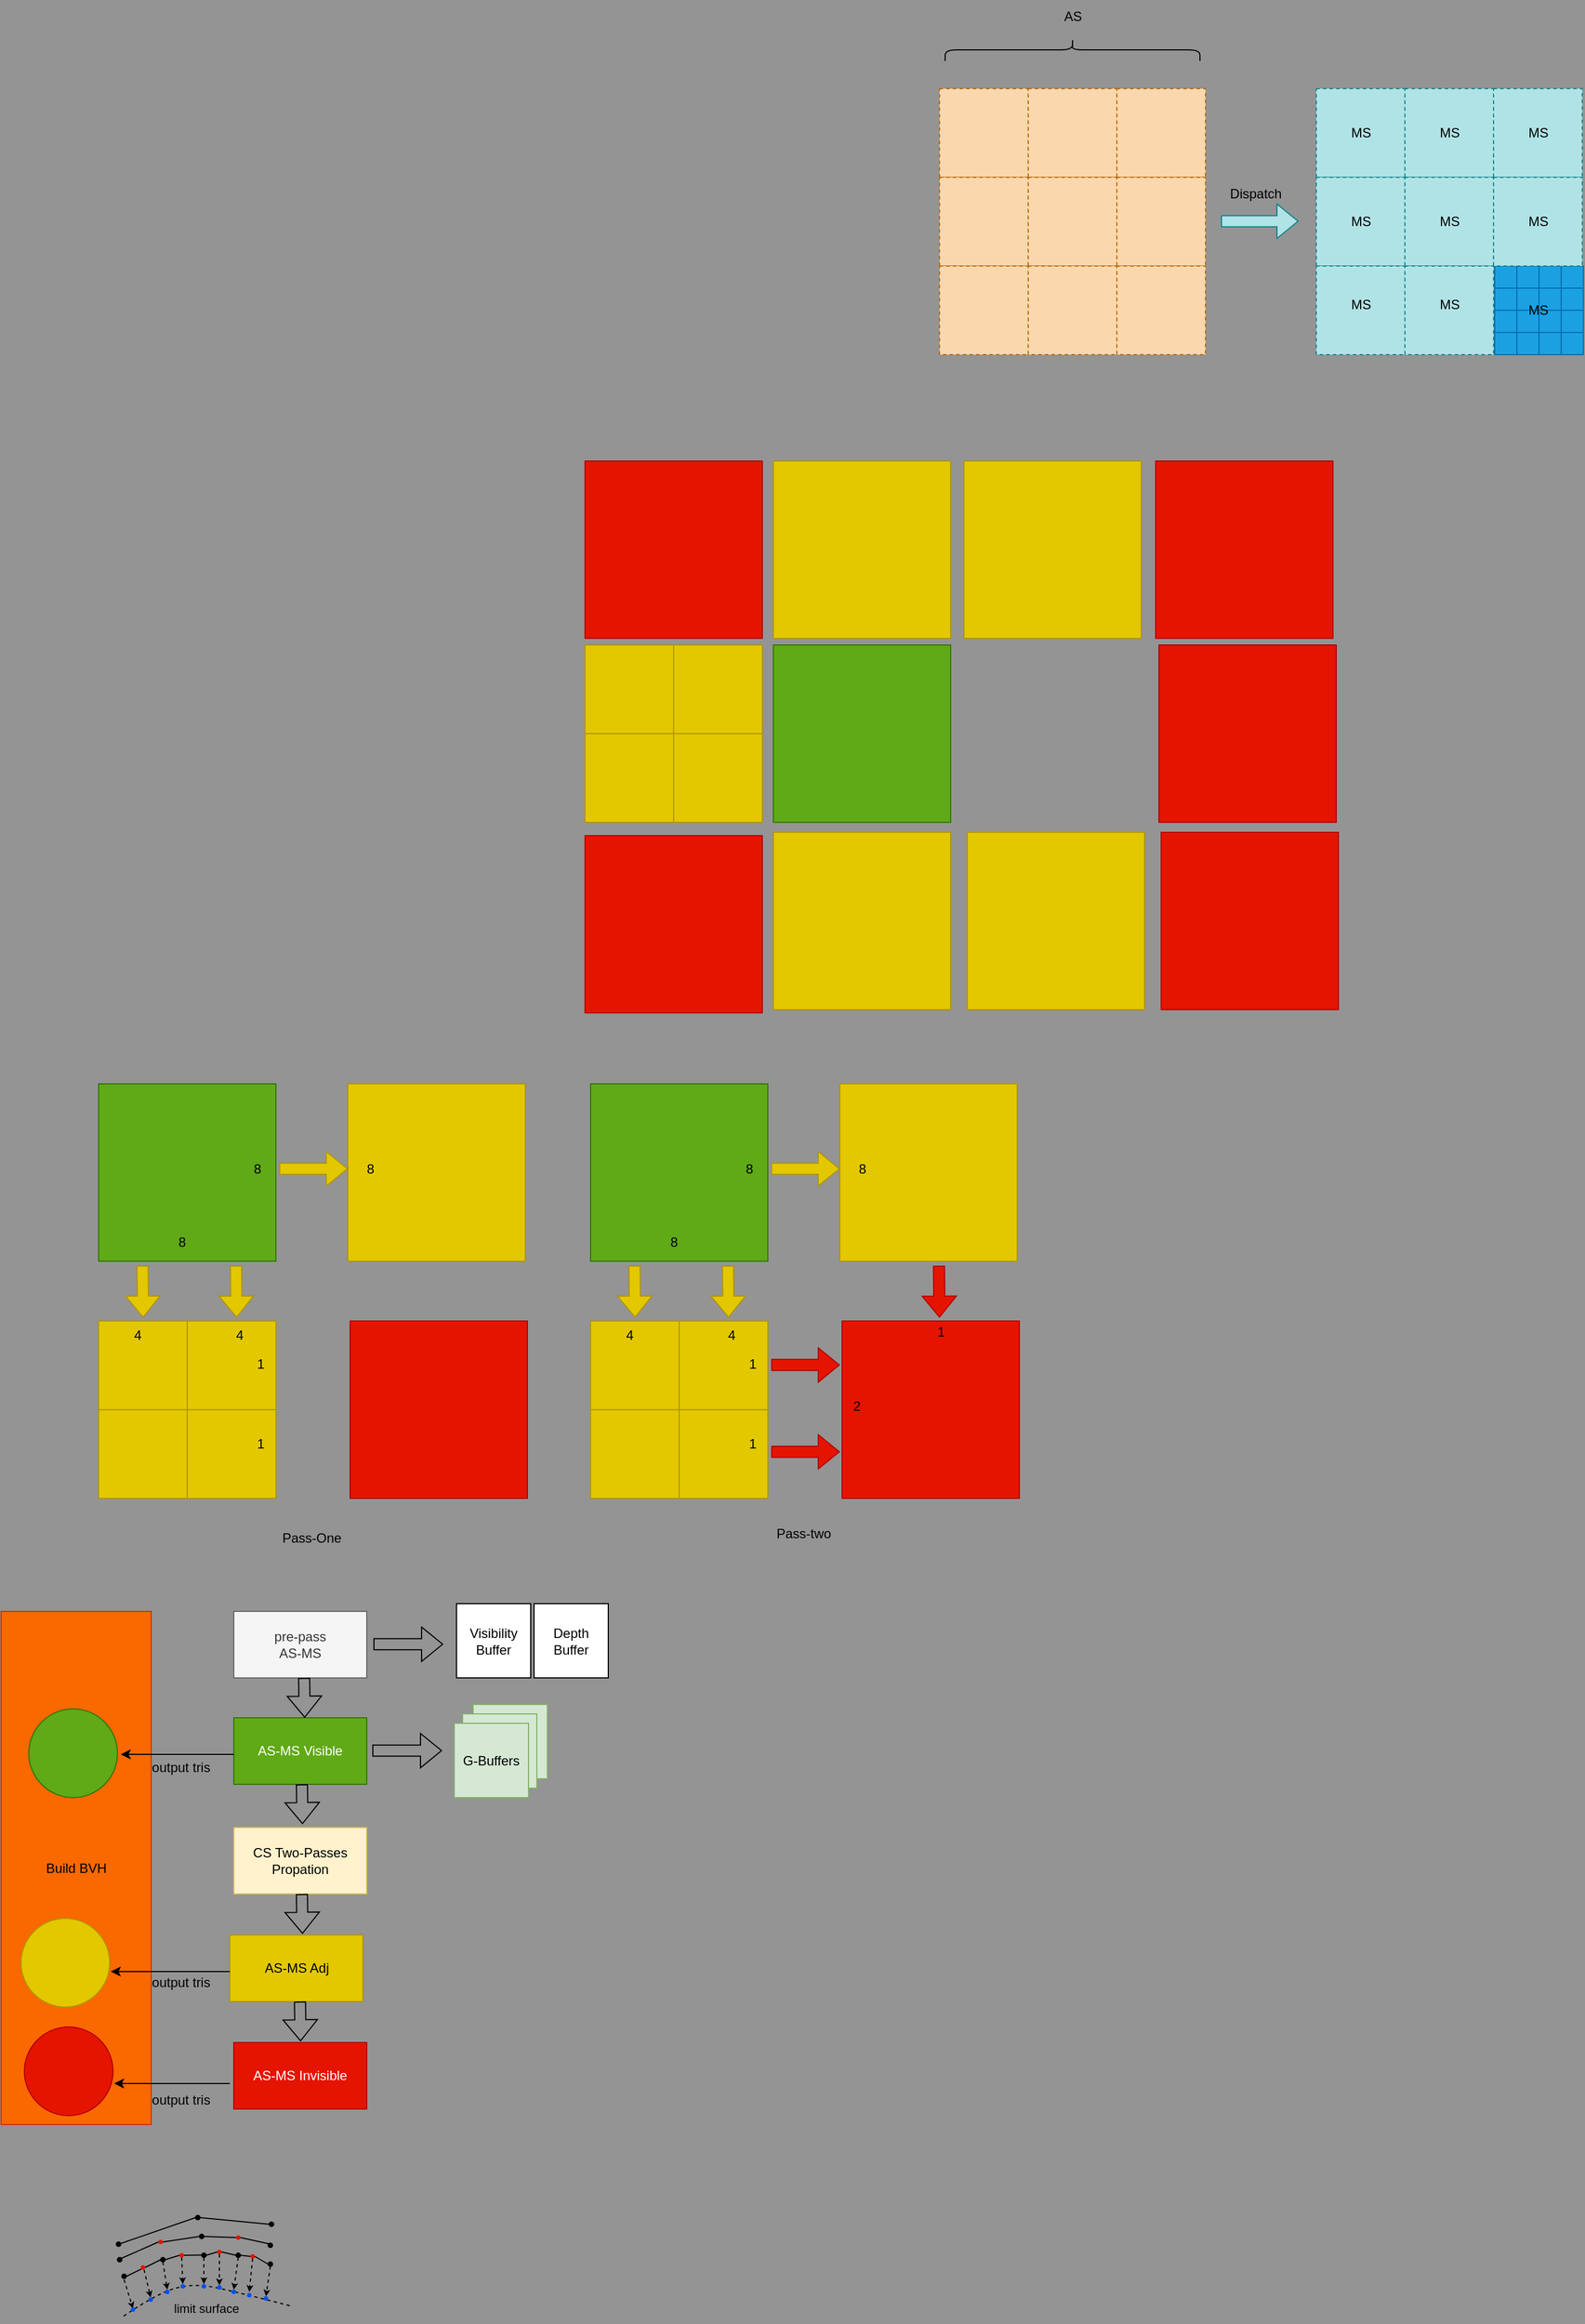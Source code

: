 <mxfile version="21.2.9" type="github">
  <diagram name="第 1 页" id="Xdbee2wRyb1NmvmhTID7">
    <mxGraphModel dx="1370" dy="320" grid="0" gridSize="10" guides="1" tooltips="1" connect="1" arrows="1" fold="1" page="0" pageScale="1" pageWidth="827" pageHeight="1169" background="#949494" math="0" shadow="0">
      <root>
        <mxCell id="0" />
        <mxCell id="1" parent="0" />
        <mxCell id="QibZ8NbtpdaBlM-mI5h--98" value="Build BVH" style="rounded=0;whiteSpace=wrap;html=1;fillColor=#fa6800;fontColor=#000000;strokeColor=#C73500;" parent="1" vertex="1">
          <mxGeometry x="-757" y="1674" width="135.5" height="463" as="geometry" />
        </mxCell>
        <mxCell id="0dHfFGIhuTSBzhIeAAsF-39" value="" style="whiteSpace=wrap;html=1;aspect=fixed;fillColor=#1ba1e2;strokeColor=#006EAF;fontColor=#ffffff;" parent="1" vertex="1">
          <mxGeometry x="651" y="460" width="20" height="20" as="geometry" />
        </mxCell>
        <mxCell id="0dHfFGIhuTSBzhIeAAsF-36" value="" style="whiteSpace=wrap;html=1;aspect=fixed;fillColor=#1ba1e2;strokeColor=#006EAF;fontColor=#ffffff;" parent="1" vertex="1">
          <mxGeometry x="591" y="460" width="20" height="20" as="geometry" />
        </mxCell>
        <mxCell id="0dHfFGIhuTSBzhIeAAsF-37" value="" style="whiteSpace=wrap;html=1;aspect=fixed;fillColor=#1ba1e2;strokeColor=#006EAF;fontColor=#ffffff;" parent="1" vertex="1">
          <mxGeometry x="611" y="460" width="20" height="20" as="geometry" />
        </mxCell>
        <mxCell id="0dHfFGIhuTSBzhIeAAsF-38" value="" style="whiteSpace=wrap;html=1;aspect=fixed;fillColor=#1ba1e2;strokeColor=#006EAF;fontColor=#ffffff;" parent="1" vertex="1">
          <mxGeometry x="631" y="460" width="20" height="20" as="geometry" />
        </mxCell>
        <mxCell id="0dHfFGIhuTSBzhIeAAsF-40" value="" style="whiteSpace=wrap;html=1;aspect=fixed;fillColor=#1ba1e2;strokeColor=#006EAF;fontColor=#ffffff;" parent="1" vertex="1">
          <mxGeometry x="591" y="480" width="20" height="20" as="geometry" />
        </mxCell>
        <mxCell id="0dHfFGIhuTSBzhIeAAsF-41" value="" style="whiteSpace=wrap;html=1;aspect=fixed;fillColor=#1ba1e2;strokeColor=#006EAF;fontColor=#ffffff;" parent="1" vertex="1">
          <mxGeometry x="611" y="480" width="20" height="20" as="geometry" />
        </mxCell>
        <mxCell id="0dHfFGIhuTSBzhIeAAsF-42" value="" style="whiteSpace=wrap;html=1;aspect=fixed;fillColor=#1ba1e2;strokeColor=#006EAF;fontColor=#ffffff;" parent="1" vertex="1">
          <mxGeometry x="631" y="480" width="20" height="20" as="geometry" />
        </mxCell>
        <mxCell id="0dHfFGIhuTSBzhIeAAsF-43" value="" style="whiteSpace=wrap;html=1;aspect=fixed;fillColor=#1ba1e2;strokeColor=#006EAF;fontColor=#ffffff;" parent="1" vertex="1">
          <mxGeometry x="651" y="480" width="20" height="20" as="geometry" />
        </mxCell>
        <mxCell id="0dHfFGIhuTSBzhIeAAsF-44" value="" style="whiteSpace=wrap;html=1;aspect=fixed;fillColor=#1ba1e2;strokeColor=#006EAF;fontColor=#ffffff;" parent="1" vertex="1">
          <mxGeometry x="591" y="500" width="20" height="20" as="geometry" />
        </mxCell>
        <mxCell id="0dHfFGIhuTSBzhIeAAsF-45" value="" style="whiteSpace=wrap;html=1;aspect=fixed;fillColor=#1ba1e2;strokeColor=#006EAF;fontColor=#ffffff;" parent="1" vertex="1">
          <mxGeometry x="611" y="500" width="20" height="20" as="geometry" />
        </mxCell>
        <mxCell id="0dHfFGIhuTSBzhIeAAsF-46" value="" style="whiteSpace=wrap;html=1;aspect=fixed;fillColor=#1ba1e2;strokeColor=#006EAF;fontColor=#ffffff;" parent="1" vertex="1">
          <mxGeometry x="631" y="500" width="20" height="20" as="geometry" />
        </mxCell>
        <mxCell id="0dHfFGIhuTSBzhIeAAsF-47" value="" style="whiteSpace=wrap;html=1;aspect=fixed;fillColor=#1ba1e2;strokeColor=#006EAF;fontColor=#ffffff;" parent="1" vertex="1">
          <mxGeometry x="651" y="500" width="20" height="20" as="geometry" />
        </mxCell>
        <mxCell id="0dHfFGIhuTSBzhIeAAsF-48" value="" style="whiteSpace=wrap;html=1;aspect=fixed;fillColor=#1ba1e2;strokeColor=#006EAF;fontColor=#ffffff;" parent="1" vertex="1">
          <mxGeometry x="591" y="520" width="20" height="20" as="geometry" />
        </mxCell>
        <mxCell id="0dHfFGIhuTSBzhIeAAsF-49" value="" style="whiteSpace=wrap;html=1;aspect=fixed;fillColor=#1ba1e2;strokeColor=#006EAF;fontColor=#ffffff;" parent="1" vertex="1">
          <mxGeometry x="611" y="520" width="20" height="20" as="geometry" />
        </mxCell>
        <mxCell id="0dHfFGIhuTSBzhIeAAsF-50" value="" style="whiteSpace=wrap;html=1;aspect=fixed;fillColor=#1ba1e2;strokeColor=#006EAF;fontColor=#ffffff;" parent="1" vertex="1">
          <mxGeometry x="631" y="520" width="20" height="20" as="geometry" />
        </mxCell>
        <mxCell id="0dHfFGIhuTSBzhIeAAsF-51" value="" style="whiteSpace=wrap;html=1;aspect=fixed;fillColor=#1ba1e2;strokeColor=#006EAF;fontColor=#ffffff;" parent="1" vertex="1">
          <mxGeometry x="651" y="520" width="20" height="20" as="geometry" />
        </mxCell>
        <mxCell id="0dHfFGIhuTSBzhIeAAsF-6" value="" style="whiteSpace=wrap;html=1;aspect=fixed;dashed=1;fillColor=#fad7ac;strokeColor=#b46504;" parent="1" vertex="1">
          <mxGeometry x="90" y="300" width="80" height="80" as="geometry" />
        </mxCell>
        <mxCell id="0dHfFGIhuTSBzhIeAAsF-7" value="" style="whiteSpace=wrap;html=1;aspect=fixed;dashed=1;fillColor=#fad7ac;strokeColor=#b46504;" parent="1" vertex="1">
          <mxGeometry x="170" y="300" width="80" height="80" as="geometry" />
        </mxCell>
        <mxCell id="0dHfFGIhuTSBzhIeAAsF-8" value="" style="whiteSpace=wrap;html=1;aspect=fixed;dashed=1;fillColor=#fad7ac;strokeColor=#b46504;" parent="1" vertex="1">
          <mxGeometry x="250" y="300" width="80" height="80" as="geometry" />
        </mxCell>
        <mxCell id="0dHfFGIhuTSBzhIeAAsF-9" value="" style="whiteSpace=wrap;html=1;aspect=fixed;dashed=1;fillColor=#fad7ac;strokeColor=#b46504;" parent="1" vertex="1">
          <mxGeometry x="90" y="380" width="80" height="80" as="geometry" />
        </mxCell>
        <mxCell id="0dHfFGIhuTSBzhIeAAsF-10" value="" style="whiteSpace=wrap;html=1;aspect=fixed;dashed=1;fillColor=#fad7ac;strokeColor=#b46504;" parent="1" vertex="1">
          <mxGeometry x="170" y="380" width="80" height="80" as="geometry" />
        </mxCell>
        <mxCell id="0dHfFGIhuTSBzhIeAAsF-11" value="" style="whiteSpace=wrap;html=1;aspect=fixed;dashed=1;fillColor=#fad7ac;strokeColor=#b46504;" parent="1" vertex="1">
          <mxGeometry x="250" y="380" width="80" height="80" as="geometry" />
        </mxCell>
        <mxCell id="0dHfFGIhuTSBzhIeAAsF-12" value="" style="whiteSpace=wrap;html=1;aspect=fixed;dashed=1;fillColor=#fad7ac;strokeColor=#b46504;" parent="1" vertex="1">
          <mxGeometry x="90" y="460" width="80" height="80" as="geometry" />
        </mxCell>
        <mxCell id="0dHfFGIhuTSBzhIeAAsF-13" value="" style="whiteSpace=wrap;html=1;aspect=fixed;dashed=1;fillColor=#fad7ac;strokeColor=#b46504;" parent="1" vertex="1">
          <mxGeometry x="170" y="460" width="80" height="80" as="geometry" />
        </mxCell>
        <mxCell id="0dHfFGIhuTSBzhIeAAsF-14" value="" style="whiteSpace=wrap;html=1;aspect=fixed;dashed=1;fillColor=#fad7ac;strokeColor=#b46504;" parent="1" vertex="1">
          <mxGeometry x="250" y="460" width="80" height="80" as="geometry" />
        </mxCell>
        <mxCell id="0dHfFGIhuTSBzhIeAAsF-15" value="" style="shape=curlyBracket;whiteSpace=wrap;html=1;rounded=1;flipH=1;labelPosition=right;verticalLabelPosition=middle;align=left;verticalAlign=middle;rotation=-90;" parent="1" vertex="1">
          <mxGeometry x="200" y="150" width="20" height="230" as="geometry" />
        </mxCell>
        <mxCell id="0dHfFGIhuTSBzhIeAAsF-16" value="AS" style="text;html=1;align=center;verticalAlign=middle;resizable=0;points=[];autosize=1;strokeColor=none;fillColor=none;" parent="1" vertex="1">
          <mxGeometry x="190" y="220" width="40" height="30" as="geometry" />
        </mxCell>
        <mxCell id="0dHfFGIhuTSBzhIeAAsF-17" value="" style="shape=flexArrow;endArrow=classic;html=1;rounded=0;fillColor=#b0e3e6;strokeColor=#0e8088;" parent="1" edge="1">
          <mxGeometry width="50" height="50" relative="1" as="geometry">
            <mxPoint x="344" y="419.58" as="sourcePoint" />
            <mxPoint x="414" y="419.58" as="targetPoint" />
          </mxGeometry>
        </mxCell>
        <mxCell id="0dHfFGIhuTSBzhIeAAsF-18" value="" style="whiteSpace=wrap;html=1;aspect=fixed;dashed=1;fillColor=#b0e3e6;strokeColor=#0e8088;" parent="1" vertex="1">
          <mxGeometry x="430" y="300" width="80" height="80" as="geometry" />
        </mxCell>
        <mxCell id="0dHfFGIhuTSBzhIeAAsF-19" value="" style="whiteSpace=wrap;html=1;aspect=fixed;dashed=1;fillColor=#b0e3e6;strokeColor=#0e8088;" parent="1" vertex="1">
          <mxGeometry x="510" y="300" width="80" height="80" as="geometry" />
        </mxCell>
        <mxCell id="0dHfFGIhuTSBzhIeAAsF-20" value="" style="whiteSpace=wrap;html=1;aspect=fixed;dashed=1;fillColor=#b0e3e6;strokeColor=#0e8088;" parent="1" vertex="1">
          <mxGeometry x="590" y="300" width="80" height="80" as="geometry" />
        </mxCell>
        <mxCell id="0dHfFGIhuTSBzhIeAAsF-21" value="" style="whiteSpace=wrap;html=1;aspect=fixed;dashed=1;fillColor=#b0e3e6;strokeColor=#0e8088;" parent="1" vertex="1">
          <mxGeometry x="430" y="380" width="80" height="80" as="geometry" />
        </mxCell>
        <mxCell id="0dHfFGIhuTSBzhIeAAsF-22" value="" style="whiteSpace=wrap;html=1;aspect=fixed;dashed=1;fillColor=#b0e3e6;strokeColor=#0e8088;" parent="1" vertex="1">
          <mxGeometry x="510" y="380" width="80" height="80" as="geometry" />
        </mxCell>
        <mxCell id="0dHfFGIhuTSBzhIeAAsF-23" value="" style="whiteSpace=wrap;html=1;aspect=fixed;dashed=1;fillColor=#b0e3e6;strokeColor=#0e8088;" parent="1" vertex="1">
          <mxGeometry x="590" y="380" width="80" height="80" as="geometry" />
        </mxCell>
        <mxCell id="0dHfFGIhuTSBzhIeAAsF-24" value="" style="whiteSpace=wrap;html=1;aspect=fixed;dashed=1;fillColor=#b0e3e6;strokeColor=#0e8088;" parent="1" vertex="1">
          <mxGeometry x="430" y="460" width="80" height="80" as="geometry" />
        </mxCell>
        <mxCell id="0dHfFGIhuTSBzhIeAAsF-25" value="" style="whiteSpace=wrap;html=1;aspect=fixed;dashed=1;fillColor=#b0e3e6;strokeColor=#0e8088;" parent="1" vertex="1">
          <mxGeometry x="510" y="460" width="80" height="80" as="geometry" />
        </mxCell>
        <mxCell id="0dHfFGIhuTSBzhIeAAsF-27" value="MS" style="text;html=1;align=center;verticalAlign=middle;resizable=0;points=[];autosize=1;strokeColor=none;fillColor=none;" parent="1" vertex="1">
          <mxGeometry x="450" y="325" width="40" height="30" as="geometry" />
        </mxCell>
        <mxCell id="0dHfFGIhuTSBzhIeAAsF-28" value="MS" style="text;html=1;align=center;verticalAlign=middle;resizable=0;points=[];autosize=1;strokeColor=none;fillColor=none;" parent="1" vertex="1">
          <mxGeometry x="530" y="325" width="40" height="30" as="geometry" />
        </mxCell>
        <mxCell id="0dHfFGIhuTSBzhIeAAsF-29" value="MS" style="text;html=1;align=center;verticalAlign=middle;resizable=0;points=[];autosize=1;strokeColor=none;fillColor=none;" parent="1" vertex="1">
          <mxGeometry x="610" y="325" width="40" height="30" as="geometry" />
        </mxCell>
        <mxCell id="0dHfFGIhuTSBzhIeAAsF-30" value="MS" style="text;html=1;align=center;verticalAlign=middle;resizable=0;points=[];autosize=1;strokeColor=none;fillColor=none;" parent="1" vertex="1">
          <mxGeometry x="450" y="405" width="40" height="30" as="geometry" />
        </mxCell>
        <mxCell id="0dHfFGIhuTSBzhIeAAsF-31" value="MS" style="text;html=1;align=center;verticalAlign=middle;resizable=0;points=[];autosize=1;strokeColor=none;fillColor=none;" parent="1" vertex="1">
          <mxGeometry x="530" y="405" width="40" height="30" as="geometry" />
        </mxCell>
        <mxCell id="0dHfFGIhuTSBzhIeAAsF-32" value="MS" style="text;html=1;align=center;verticalAlign=middle;resizable=0;points=[];autosize=1;strokeColor=none;fillColor=none;" parent="1" vertex="1">
          <mxGeometry x="610" y="405" width="40" height="30" as="geometry" />
        </mxCell>
        <mxCell id="0dHfFGIhuTSBzhIeAAsF-33" value="MS" style="text;html=1;align=center;verticalAlign=middle;resizable=0;points=[];autosize=1;strokeColor=none;fillColor=none;" parent="1" vertex="1">
          <mxGeometry x="450" y="480" width="40" height="30" as="geometry" />
        </mxCell>
        <mxCell id="0dHfFGIhuTSBzhIeAAsF-34" value="MS" style="text;html=1;align=center;verticalAlign=middle;resizable=0;points=[];autosize=1;strokeColor=none;fillColor=none;" parent="1" vertex="1">
          <mxGeometry x="530" y="480" width="40" height="30" as="geometry" />
        </mxCell>
        <mxCell id="0dHfFGIhuTSBzhIeAAsF-35" value="MS" style="text;html=1;align=center;verticalAlign=middle;resizable=0;points=[];autosize=1;strokeColor=none;fillColor=none;" parent="1" vertex="1">
          <mxGeometry x="610" y="485" width="40" height="30" as="geometry" />
        </mxCell>
        <mxCell id="0dHfFGIhuTSBzhIeAAsF-53" value="Dispatch" style="text;html=1;align=center;verticalAlign=middle;resizable=0;points=[];autosize=1;strokeColor=none;fillColor=none;" parent="1" vertex="1">
          <mxGeometry x="340" y="380" width="70" height="30" as="geometry" />
        </mxCell>
        <mxCell id="QibZ8NbtpdaBlM-mI5h--1" value="" style="whiteSpace=wrap;html=1;aspect=fixed;fillColor=#e3c800;strokeColor=#B09500;fontColor=#000000;" parent="1" vertex="1">
          <mxGeometry x="-230" y="802" width="80" height="80" as="geometry" />
        </mxCell>
        <mxCell id="QibZ8NbtpdaBlM-mI5h--2" value="" style="whiteSpace=wrap;html=1;aspect=fixed;fillColor=#e3c800;strokeColor=#B09500;fontColor=#000000;" parent="1" vertex="1">
          <mxGeometry x="-150" y="802" width="80" height="80" as="geometry" />
        </mxCell>
        <mxCell id="QibZ8NbtpdaBlM-mI5h--3" value="" style="whiteSpace=wrap;html=1;aspect=fixed;fillColor=#e3c800;strokeColor=#B09500;fontColor=#000000;" parent="1" vertex="1">
          <mxGeometry x="-230" y="882" width="80" height="80" as="geometry" />
        </mxCell>
        <mxCell id="QibZ8NbtpdaBlM-mI5h--4" value="" style="whiteSpace=wrap;html=1;aspect=fixed;fillColor=#e3c800;strokeColor=#B09500;fontColor=#000000;" parent="1" vertex="1">
          <mxGeometry x="-150" y="882" width="80" height="80" as="geometry" />
        </mxCell>
        <mxCell id="QibZ8NbtpdaBlM-mI5h--5" value="" style="whiteSpace=wrap;html=1;aspect=fixed;fillColor=#60a917;strokeColor=#2D7600;fontColor=#ffffff;" parent="1" vertex="1">
          <mxGeometry x="-60" y="802" width="160" height="160" as="geometry" />
        </mxCell>
        <mxCell id="QibZ8NbtpdaBlM-mI5h--6" value="" style="whiteSpace=wrap;html=1;aspect=fixed;fillColor=#e51400;strokeColor=#B20000;fontColor=#ffffff;" parent="1" vertex="1">
          <mxGeometry x="-230" y="974" width="160" height="160" as="geometry" />
        </mxCell>
        <mxCell id="QibZ8NbtpdaBlM-mI5h--8" value="" style="whiteSpace=wrap;html=1;aspect=fixed;fillColor=#e3c800;strokeColor=#B09500;fontColor=#000000;" parent="1" vertex="1">
          <mxGeometry x="-60" y="971" width="160" height="160" as="geometry" />
        </mxCell>
        <mxCell id="QibZ8NbtpdaBlM-mI5h--9" value="" style="whiteSpace=wrap;html=1;aspect=fixed;fillColor=#e3c800;strokeColor=#B09500;fontColor=#000000;" parent="1" vertex="1">
          <mxGeometry x="115" y="971" width="160" height="160" as="geometry" />
        </mxCell>
        <mxCell id="QibZ8NbtpdaBlM-mI5h--10" value="" style="whiteSpace=wrap;html=1;aspect=fixed;fillColor=#e3c800;strokeColor=#B09500;fontColor=#000000;" parent="1" vertex="1">
          <mxGeometry x="-60" y="636" width="160" height="160" as="geometry" />
        </mxCell>
        <mxCell id="QibZ8NbtpdaBlM-mI5h--11" value="" style="whiteSpace=wrap;html=1;aspect=fixed;fillColor=#e3c800;strokeColor=#B09500;fontColor=#000000;" parent="1" vertex="1">
          <mxGeometry x="112" y="636" width="160" height="160" as="geometry" />
        </mxCell>
        <mxCell id="QibZ8NbtpdaBlM-mI5h--13" value="" style="whiteSpace=wrap;html=1;aspect=fixed;fillColor=#e3c800;strokeColor=#B09500;fontColor=#000000;" parent="1" vertex="1">
          <mxGeometry y="1198" width="160" height="160" as="geometry" />
        </mxCell>
        <mxCell id="QibZ8NbtpdaBlM-mI5h--16" value="" style="whiteSpace=wrap;html=1;aspect=fixed;fillColor=#e51400;strokeColor=#B20000;fontColor=#ffffff;" parent="1" vertex="1">
          <mxGeometry x="288" y="802" width="160" height="160" as="geometry" />
        </mxCell>
        <mxCell id="QibZ8NbtpdaBlM-mI5h--17" value="" style="whiteSpace=wrap;html=1;aspect=fixed;fillColor=#e51400;strokeColor=#B20000;fontColor=#ffffff;" parent="1" vertex="1">
          <mxGeometry x="285" y="636" width="160" height="160" as="geometry" />
        </mxCell>
        <mxCell id="QibZ8NbtpdaBlM-mI5h--19" value="" style="whiteSpace=wrap;html=1;aspect=fixed;fillColor=#e51400;strokeColor=#B20000;fontColor=#ffffff;" parent="1" vertex="1">
          <mxGeometry x="290" y="971" width="160" height="160" as="geometry" />
        </mxCell>
        <mxCell id="QibZ8NbtpdaBlM-mI5h--20" value="" style="whiteSpace=wrap;html=1;aspect=fixed;fillColor=#e51400;strokeColor=#B20000;fontColor=#ffffff;" parent="1" vertex="1">
          <mxGeometry x="-230" y="636" width="160" height="160" as="geometry" />
        </mxCell>
        <mxCell id="QibZ8NbtpdaBlM-mI5h--21" value="" style="whiteSpace=wrap;html=1;aspect=fixed;fillColor=#60a917;strokeColor=#2D7600;fontColor=#ffffff;" parent="1" vertex="1">
          <mxGeometry x="-225" y="1198" width="160" height="160" as="geometry" />
        </mxCell>
        <mxCell id="QibZ8NbtpdaBlM-mI5h--23" value="8" style="text;html=1;align=center;verticalAlign=middle;resizable=0;points=[];autosize=1;strokeColor=none;fillColor=none;" parent="1" vertex="1">
          <mxGeometry x="-95" y="1262" width="25" height="26" as="geometry" />
        </mxCell>
        <mxCell id="QibZ8NbtpdaBlM-mI5h--24" value="" style="shape=flexArrow;endArrow=classic;html=1;rounded=0;fillColor=#e3c800;strokeColor=#B09500;" parent="1" edge="1">
          <mxGeometry width="50" height="50" relative="1" as="geometry">
            <mxPoint x="-62" y="1274.66" as="sourcePoint" />
            <mxPoint y="1274.66" as="targetPoint" />
          </mxGeometry>
        </mxCell>
        <mxCell id="QibZ8NbtpdaBlM-mI5h--25" value="8" style="text;html=1;align=center;verticalAlign=middle;resizable=0;points=[];autosize=1;strokeColor=none;fillColor=none;" parent="1" vertex="1">
          <mxGeometry x="7.5" y="1262" width="25" height="26" as="geometry" />
        </mxCell>
        <mxCell id="QibZ8NbtpdaBlM-mI5h--26" value="" style="whiteSpace=wrap;html=1;aspect=fixed;fillColor=#e3c800;strokeColor=#B09500;fontColor=#000000;" parent="1" vertex="1">
          <mxGeometry x="-225" y="1412" width="80" height="80" as="geometry" />
        </mxCell>
        <mxCell id="QibZ8NbtpdaBlM-mI5h--27" value="" style="whiteSpace=wrap;html=1;aspect=fixed;fillColor=#e3c800;strokeColor=#B09500;fontColor=#000000;" parent="1" vertex="1">
          <mxGeometry x="-145" y="1412" width="80" height="80" as="geometry" />
        </mxCell>
        <mxCell id="QibZ8NbtpdaBlM-mI5h--28" value="" style="whiteSpace=wrap;html=1;aspect=fixed;fillColor=#e3c800;strokeColor=#B09500;fontColor=#000000;" parent="1" vertex="1">
          <mxGeometry x="-225" y="1492" width="80" height="80" as="geometry" />
        </mxCell>
        <mxCell id="QibZ8NbtpdaBlM-mI5h--29" value="" style="whiteSpace=wrap;html=1;aspect=fixed;fillColor=#e3c800;strokeColor=#B09500;fontColor=#000000;" parent="1" vertex="1">
          <mxGeometry x="-145" y="1492" width="80" height="80" as="geometry" />
        </mxCell>
        <mxCell id="QibZ8NbtpdaBlM-mI5h--30" value="" style="shape=flexArrow;endArrow=classic;html=1;rounded=0;fillColor=#e3c800;strokeColor=#B09500;" parent="1" edge="1">
          <mxGeometry width="50" height="50" relative="1" as="geometry">
            <mxPoint x="-185.34" y="1362" as="sourcePoint" />
            <mxPoint x="-184.84" y="1409" as="targetPoint" />
          </mxGeometry>
        </mxCell>
        <mxCell id="QibZ8NbtpdaBlM-mI5h--31" value="" style="shape=flexArrow;endArrow=classic;html=1;rounded=0;fillColor=#e3c800;strokeColor=#B09500;" parent="1" edge="1">
          <mxGeometry width="50" height="50" relative="1" as="geometry">
            <mxPoint x="-101" y="1362" as="sourcePoint" />
            <mxPoint x="-100.5" y="1409" as="targetPoint" />
          </mxGeometry>
        </mxCell>
        <mxCell id="QibZ8NbtpdaBlM-mI5h--32" value="4" style="text;html=1;align=center;verticalAlign=middle;resizable=0;points=[];autosize=1;strokeColor=none;fillColor=none;" parent="1" vertex="1">
          <mxGeometry x="-202.5" y="1412" width="25" height="26" as="geometry" />
        </mxCell>
        <mxCell id="QibZ8NbtpdaBlM-mI5h--33" value="4" style="text;html=1;align=center;verticalAlign=middle;resizable=0;points=[];autosize=1;strokeColor=none;fillColor=none;" parent="1" vertex="1">
          <mxGeometry x="-111" y="1412" width="25" height="26" as="geometry" />
        </mxCell>
        <mxCell id="QibZ8NbtpdaBlM-mI5h--34" value="8" style="text;html=1;align=center;verticalAlign=middle;resizable=0;points=[];autosize=1;strokeColor=none;fillColor=none;" parent="1" vertex="1">
          <mxGeometry x="-162.5" y="1328" width="25" height="26" as="geometry" />
        </mxCell>
        <mxCell id="QibZ8NbtpdaBlM-mI5h--35" value="" style="whiteSpace=wrap;html=1;aspect=fixed;fillColor=#e51400;strokeColor=#B20000;fontColor=#ffffff;" parent="1" vertex="1">
          <mxGeometry x="2" y="1412" width="160" height="160" as="geometry" />
        </mxCell>
        <mxCell id="QibZ8NbtpdaBlM-mI5h--36" value="" style="shape=flexArrow;endArrow=classic;html=1;rounded=0;fillColor=#e51400;strokeColor=#B20000;" parent="1" edge="1">
          <mxGeometry width="50" height="50" relative="1" as="geometry">
            <mxPoint x="-62" y="1451.66" as="sourcePoint" />
            <mxPoint y="1451.66" as="targetPoint" />
          </mxGeometry>
        </mxCell>
        <mxCell id="QibZ8NbtpdaBlM-mI5h--37" value="1" style="text;html=1;align=center;verticalAlign=middle;resizable=0;points=[];autosize=1;strokeColor=none;fillColor=none;" parent="1" vertex="1">
          <mxGeometry x="-92" y="1438" width="25" height="26" as="geometry" />
        </mxCell>
        <mxCell id="QibZ8NbtpdaBlM-mI5h--39" value="1" style="text;html=1;align=center;verticalAlign=middle;resizable=0;points=[];autosize=1;strokeColor=none;fillColor=none;" parent="1" vertex="1">
          <mxGeometry x="-92" y="1510" width="25" height="26" as="geometry" />
        </mxCell>
        <mxCell id="QibZ8NbtpdaBlM-mI5h--40" value="" style="shape=flexArrow;endArrow=classic;html=1;rounded=0;fillColor=#e51400;strokeColor=#B20000;" parent="1" edge="1">
          <mxGeometry width="50" height="50" relative="1" as="geometry">
            <mxPoint x="-62" y="1530" as="sourcePoint" />
            <mxPoint y="1530" as="targetPoint" />
          </mxGeometry>
        </mxCell>
        <mxCell id="QibZ8NbtpdaBlM-mI5h--41" value="2" style="text;html=1;align=center;verticalAlign=middle;resizable=0;points=[];autosize=1;strokeColor=none;fillColor=none;" parent="1" vertex="1">
          <mxGeometry x="2" y="1476" width="25" height="26" as="geometry" />
        </mxCell>
        <mxCell id="QibZ8NbtpdaBlM-mI5h--42" value="" style="shape=flexArrow;endArrow=classic;html=1;rounded=0;fillColor=#e51400;strokeColor=#B20000;" parent="1" edge="1">
          <mxGeometry width="50" height="50" relative="1" as="geometry">
            <mxPoint x="89.43" y="1362" as="sourcePoint" />
            <mxPoint x="89.93" y="1409" as="targetPoint" />
          </mxGeometry>
        </mxCell>
        <mxCell id="QibZ8NbtpdaBlM-mI5h--43" value="1" style="text;html=1;align=center;verticalAlign=middle;resizable=0;points=[];autosize=1;strokeColor=none;fillColor=none;" parent="1" vertex="1">
          <mxGeometry x="78" y="1409" width="25" height="26" as="geometry" />
        </mxCell>
        <mxCell id="QibZ8NbtpdaBlM-mI5h--44" value="" style="whiteSpace=wrap;html=1;aspect=fixed;fillColor=#e3c800;strokeColor=#B09500;fontColor=#000000;" parent="1" vertex="1">
          <mxGeometry x="-444" y="1198" width="160" height="160" as="geometry" />
        </mxCell>
        <mxCell id="QibZ8NbtpdaBlM-mI5h--45" value="" style="whiteSpace=wrap;html=1;aspect=fixed;fillColor=#60a917;strokeColor=#2D7600;fontColor=#ffffff;" parent="1" vertex="1">
          <mxGeometry x="-669" y="1198" width="160" height="160" as="geometry" />
        </mxCell>
        <mxCell id="QibZ8NbtpdaBlM-mI5h--46" value="8" style="text;html=1;align=center;verticalAlign=middle;resizable=0;points=[];autosize=1;strokeColor=none;fillColor=none;" parent="1" vertex="1">
          <mxGeometry x="-539" y="1262" width="25" height="26" as="geometry" />
        </mxCell>
        <mxCell id="QibZ8NbtpdaBlM-mI5h--47" value="" style="shape=flexArrow;endArrow=classic;html=1;rounded=0;fillColor=#e3c800;strokeColor=#B09500;" parent="1" edge="1">
          <mxGeometry width="50" height="50" relative="1" as="geometry">
            <mxPoint x="-506" y="1274.66" as="sourcePoint" />
            <mxPoint x="-444" y="1274.66" as="targetPoint" />
          </mxGeometry>
        </mxCell>
        <mxCell id="QibZ8NbtpdaBlM-mI5h--48" value="8" style="text;html=1;align=center;verticalAlign=middle;resizable=0;points=[];autosize=1;strokeColor=none;fillColor=none;" parent="1" vertex="1">
          <mxGeometry x="-436.5" y="1262" width="25" height="26" as="geometry" />
        </mxCell>
        <mxCell id="QibZ8NbtpdaBlM-mI5h--49" value="" style="whiteSpace=wrap;html=1;aspect=fixed;fillColor=#e3c800;strokeColor=#B09500;fontColor=#000000;" parent="1" vertex="1">
          <mxGeometry x="-669" y="1412" width="80" height="80" as="geometry" />
        </mxCell>
        <mxCell id="QibZ8NbtpdaBlM-mI5h--50" value="" style="whiteSpace=wrap;html=1;aspect=fixed;fillColor=#e3c800;strokeColor=#B09500;fontColor=#000000;" parent="1" vertex="1">
          <mxGeometry x="-589" y="1412" width="80" height="80" as="geometry" />
        </mxCell>
        <mxCell id="QibZ8NbtpdaBlM-mI5h--51" value="" style="whiteSpace=wrap;html=1;aspect=fixed;fillColor=#e3c800;strokeColor=#B09500;fontColor=#000000;" parent="1" vertex="1">
          <mxGeometry x="-669" y="1492" width="80" height="80" as="geometry" />
        </mxCell>
        <mxCell id="QibZ8NbtpdaBlM-mI5h--52" value="" style="whiteSpace=wrap;html=1;aspect=fixed;fillColor=#e3c800;strokeColor=#B09500;fontColor=#000000;" parent="1" vertex="1">
          <mxGeometry x="-589" y="1492" width="80" height="80" as="geometry" />
        </mxCell>
        <mxCell id="QibZ8NbtpdaBlM-mI5h--53" value="" style="shape=flexArrow;endArrow=classic;html=1;rounded=0;fillColor=#e3c800;strokeColor=#B09500;" parent="1" edge="1">
          <mxGeometry width="50" height="50" relative="1" as="geometry">
            <mxPoint x="-629.34" y="1362" as="sourcePoint" />
            <mxPoint x="-628.84" y="1409" as="targetPoint" />
          </mxGeometry>
        </mxCell>
        <mxCell id="QibZ8NbtpdaBlM-mI5h--54" value="" style="shape=flexArrow;endArrow=classic;html=1;rounded=0;fillColor=#e3c800;strokeColor=#B09500;" parent="1" edge="1">
          <mxGeometry width="50" height="50" relative="1" as="geometry">
            <mxPoint x="-545" y="1362" as="sourcePoint" />
            <mxPoint x="-544.5" y="1409" as="targetPoint" />
          </mxGeometry>
        </mxCell>
        <mxCell id="QibZ8NbtpdaBlM-mI5h--55" value="4" style="text;html=1;align=center;verticalAlign=middle;resizable=0;points=[];autosize=1;strokeColor=none;fillColor=none;" parent="1" vertex="1">
          <mxGeometry x="-646.5" y="1412" width="25" height="26" as="geometry" />
        </mxCell>
        <mxCell id="QibZ8NbtpdaBlM-mI5h--56" value="4" style="text;html=1;align=center;verticalAlign=middle;resizable=0;points=[];autosize=1;strokeColor=none;fillColor=none;" parent="1" vertex="1">
          <mxGeometry x="-555" y="1412" width="25" height="26" as="geometry" />
        </mxCell>
        <mxCell id="QibZ8NbtpdaBlM-mI5h--57" value="8" style="text;html=1;align=center;verticalAlign=middle;resizable=0;points=[];autosize=1;strokeColor=none;fillColor=none;" parent="1" vertex="1">
          <mxGeometry x="-606.5" y="1328" width="25" height="26" as="geometry" />
        </mxCell>
        <mxCell id="QibZ8NbtpdaBlM-mI5h--58" value="" style="whiteSpace=wrap;html=1;aspect=fixed;fillColor=#e51400;strokeColor=#B20000;fontColor=#ffffff;" parent="1" vertex="1">
          <mxGeometry x="-442" y="1412" width="160" height="160" as="geometry" />
        </mxCell>
        <mxCell id="QibZ8NbtpdaBlM-mI5h--60" value="1" style="text;html=1;align=center;verticalAlign=middle;resizable=0;points=[];autosize=1;strokeColor=none;fillColor=none;" parent="1" vertex="1">
          <mxGeometry x="-536" y="1438" width="25" height="26" as="geometry" />
        </mxCell>
        <mxCell id="QibZ8NbtpdaBlM-mI5h--61" value="1" style="text;html=1;align=center;verticalAlign=middle;resizable=0;points=[];autosize=1;strokeColor=none;fillColor=none;" parent="1" vertex="1">
          <mxGeometry x="-536" y="1510" width="25" height="26" as="geometry" />
        </mxCell>
        <mxCell id="QibZ8NbtpdaBlM-mI5h--66" value="Pass-One" style="text;html=1;align=center;verticalAlign=middle;resizable=0;points=[];autosize=1;strokeColor=none;fillColor=none;" parent="1" vertex="1">
          <mxGeometry x="-513" y="1595" width="71" height="26" as="geometry" />
        </mxCell>
        <mxCell id="QibZ8NbtpdaBlM-mI5h--67" value="Pass-two" style="text;html=1;align=center;verticalAlign=middle;resizable=0;points=[];autosize=1;strokeColor=none;fillColor=none;" parent="1" vertex="1">
          <mxGeometry x="-67" y="1591" width="67" height="26" as="geometry" />
        </mxCell>
        <mxCell id="QibZ8NbtpdaBlM-mI5h--68" value="AS-MS Visible" style="rounded=0;whiteSpace=wrap;html=1;fillColor=#60a917;fontColor=#ffffff;strokeColor=#2D7600;" parent="1" vertex="1">
          <mxGeometry x="-547" y="1770" width="120" height="60" as="geometry" />
        </mxCell>
        <mxCell id="QibZ8NbtpdaBlM-mI5h--69" value="AS-MS Adj" style="rounded=0;whiteSpace=wrap;html=1;fillColor=#e3c800;fontColor=#000000;strokeColor=#B09500;" parent="1" vertex="1">
          <mxGeometry x="-550.5" y="1966" width="120" height="60" as="geometry" />
        </mxCell>
        <mxCell id="QibZ8NbtpdaBlM-mI5h--70" value="AS-MS Invisible" style="rounded=0;whiteSpace=wrap;html=1;fillColor=#e51400;fontColor=#ffffff;strokeColor=#B20000;" parent="1" vertex="1">
          <mxGeometry x="-547" y="2063" width="120" height="60" as="geometry" />
        </mxCell>
        <mxCell id="QibZ8NbtpdaBlM-mI5h--71" value="" style="shape=flexArrow;endArrow=classic;html=1;rounded=0;" parent="1" edge="1">
          <mxGeometry width="50" height="50" relative="1" as="geometry">
            <mxPoint x="-422" y="1799.66" as="sourcePoint" />
            <mxPoint x="-359" y="1799.66" as="targetPoint" />
          </mxGeometry>
        </mxCell>
        <mxCell id="QibZ8NbtpdaBlM-mI5h--73" value="pre-pass&lt;br&gt;AS-MS" style="rounded=0;whiteSpace=wrap;html=1;fillColor=#f5f5f5;fontColor=#333333;strokeColor=#666666;" parent="1" vertex="1">
          <mxGeometry x="-547" y="1674" width="120" height="60" as="geometry" />
        </mxCell>
        <mxCell id="QibZ8NbtpdaBlM-mI5h--74" value="" style="shape=flexArrow;endArrow=classic;html=1;rounded=0;" parent="1" edge="1">
          <mxGeometry width="50" height="50" relative="1" as="geometry">
            <mxPoint x="-421" y="1703.66" as="sourcePoint" />
            <mxPoint x="-358" y="1703.66" as="targetPoint" />
          </mxGeometry>
        </mxCell>
        <mxCell id="QibZ8NbtpdaBlM-mI5h--76" value="Visibility Buffer" style="whiteSpace=wrap;html=1;aspect=fixed;" parent="1" vertex="1">
          <mxGeometry x="-346" y="1667" width="67" height="67" as="geometry" />
        </mxCell>
        <mxCell id="QibZ8NbtpdaBlM-mI5h--77" value="" style="whiteSpace=wrap;html=1;aspect=fixed;fillColor=#d5e8d4;strokeColor=#82b366;" parent="1" vertex="1">
          <mxGeometry x="-331" y="1758" width="67" height="67" as="geometry" />
        </mxCell>
        <mxCell id="QibZ8NbtpdaBlM-mI5h--78" value="" style="whiteSpace=wrap;html=1;aspect=fixed;fillColor=#d5e8d4;strokeColor=#82b366;" parent="1" vertex="1">
          <mxGeometry x="-340.5" y="1766.5" width="67" height="67" as="geometry" />
        </mxCell>
        <mxCell id="QibZ8NbtpdaBlM-mI5h--79" value="G-Buffers" style="whiteSpace=wrap;html=1;aspect=fixed;fillColor=#d5e8d4;strokeColor=#82b366;" parent="1" vertex="1">
          <mxGeometry x="-348" y="1775" width="67" height="67" as="geometry" />
        </mxCell>
        <mxCell id="QibZ8NbtpdaBlM-mI5h--80" value="" style="shape=flexArrow;endArrow=classic;html=1;rounded=0;" parent="1" edge="1">
          <mxGeometry width="50" height="50" relative="1" as="geometry">
            <mxPoint x="-483.5" y="1734" as="sourcePoint" />
            <mxPoint x="-483" y="1770" as="targetPoint" />
          </mxGeometry>
        </mxCell>
        <mxCell id="QibZ8NbtpdaBlM-mI5h--81" value="CS Two-Passes Propation" style="rounded=0;whiteSpace=wrap;html=1;fillColor=#fff2cc;strokeColor=#d6b656;" parent="1" vertex="1">
          <mxGeometry x="-547" y="1869" width="120" height="60" as="geometry" />
        </mxCell>
        <mxCell id="QibZ8NbtpdaBlM-mI5h--82" value="" style="shape=flexArrow;endArrow=classic;html=1;rounded=0;" parent="1" edge="1">
          <mxGeometry width="50" height="50" relative="1" as="geometry">
            <mxPoint x="-485.5" y="1830" as="sourcePoint" />
            <mxPoint x="-485" y="1866" as="targetPoint" />
          </mxGeometry>
        </mxCell>
        <mxCell id="QibZ8NbtpdaBlM-mI5h--83" value="" style="shape=flexArrow;endArrow=classic;html=1;rounded=0;" parent="1" edge="1">
          <mxGeometry width="50" height="50" relative="1" as="geometry">
            <mxPoint x="-485.5" y="1929" as="sourcePoint" />
            <mxPoint x="-485" y="1965" as="targetPoint" />
          </mxGeometry>
        </mxCell>
        <mxCell id="QibZ8NbtpdaBlM-mI5h--84" value="" style="shape=flexArrow;endArrow=classic;html=1;rounded=0;" parent="1" edge="1">
          <mxGeometry width="50" height="50" relative="1" as="geometry">
            <mxPoint x="-487.25" y="2026" as="sourcePoint" />
            <mxPoint x="-486.75" y="2062" as="targetPoint" />
          </mxGeometry>
        </mxCell>
        <mxCell id="QibZ8NbtpdaBlM-mI5h--89" value="" style="endArrow=classic;html=1;rounded=0;" parent="1" edge="1">
          <mxGeometry width="50" height="50" relative="1" as="geometry">
            <mxPoint x="-547" y="1803" as="sourcePoint" />
            <mxPoint x="-649" y="1803" as="targetPoint" />
          </mxGeometry>
        </mxCell>
        <mxCell id="QibZ8NbtpdaBlM-mI5h--90" value="" style="endArrow=classic;html=1;rounded=0;" parent="1" edge="1">
          <mxGeometry width="50" height="50" relative="1" as="geometry">
            <mxPoint x="-550.5" y="1999" as="sourcePoint" />
            <mxPoint x="-658" y="1999" as="targetPoint" />
          </mxGeometry>
        </mxCell>
        <mxCell id="QibZ8NbtpdaBlM-mI5h--91" value="" style="endArrow=classic;html=1;rounded=0;" parent="1" edge="1">
          <mxGeometry width="50" height="50" relative="1" as="geometry">
            <mxPoint x="-550.5" y="2100" as="sourcePoint" />
            <mxPoint x="-655" y="2100" as="targetPoint" />
          </mxGeometry>
        </mxCell>
        <mxCell id="QibZ8NbtpdaBlM-mI5h--92" value="" style="ellipse;whiteSpace=wrap;html=1;aspect=fixed;fillColor=#60a917;fontColor=#ffffff;strokeColor=#2D7600;" parent="1" vertex="1">
          <mxGeometry x="-732" y="1762" width="80" height="80" as="geometry" />
        </mxCell>
        <mxCell id="QibZ8NbtpdaBlM-mI5h--93" value="" style="ellipse;whiteSpace=wrap;html=1;aspect=fixed;fillColor=#e3c800;fontColor=#000000;strokeColor=#B09500;" parent="1" vertex="1">
          <mxGeometry x="-739" y="1951" width="80" height="80" as="geometry" />
        </mxCell>
        <mxCell id="QibZ8NbtpdaBlM-mI5h--94" value="" style="ellipse;whiteSpace=wrap;html=1;aspect=fixed;fillColor=#e51400;fontColor=#ffffff;strokeColor=#B20000;" parent="1" vertex="1">
          <mxGeometry x="-736" y="2049" width="80" height="80" as="geometry" />
        </mxCell>
        <mxCell id="QibZ8NbtpdaBlM-mI5h--95" value="output tris" style="text;html=1;align=center;verticalAlign=middle;resizable=0;points=[];autosize=1;strokeColor=none;fillColor=none;" parent="1" vertex="1">
          <mxGeometry x="-631" y="1802" width="71" height="26" as="geometry" />
        </mxCell>
        <mxCell id="QibZ8NbtpdaBlM-mI5h--96" value="output tris" style="text;html=1;align=center;verticalAlign=middle;resizable=0;points=[];autosize=1;strokeColor=none;fillColor=none;" parent="1" vertex="1">
          <mxGeometry x="-631" y="1996" width="71" height="26" as="geometry" />
        </mxCell>
        <mxCell id="QibZ8NbtpdaBlM-mI5h--97" value="output tris" style="text;html=1;align=center;verticalAlign=middle;resizable=0;points=[];autosize=1;strokeColor=none;fillColor=none;" parent="1" vertex="1">
          <mxGeometry x="-631" y="2102" width="71" height="26" as="geometry" />
        </mxCell>
        <mxCell id="QibZ8NbtpdaBlM-mI5h--99" value="Depth Buffer" style="whiteSpace=wrap;html=1;aspect=fixed;" parent="1" vertex="1">
          <mxGeometry x="-276" y="1667" width="67" height="67" as="geometry" />
        </mxCell>
        <mxCell id="SkDaB9eQ7nkU_MOT9g-K-1" value="" style="endArrow=none;html=1;rounded=0;entryX=0;entryY=0.5;entryDx=0;entryDy=0;" edge="1" parent="1" source="SkDaB9eQ7nkU_MOT9g-K-5" target="SkDaB9eQ7nkU_MOT9g-K-2">
          <mxGeometry width="50" height="50" relative="1" as="geometry">
            <mxPoint x="-653" y="2255" as="sourcePoint" />
            <mxPoint x="-582" y="2228" as="targetPoint" />
          </mxGeometry>
        </mxCell>
        <mxCell id="SkDaB9eQ7nkU_MOT9g-K-2" value="" style="ellipse;whiteSpace=wrap;html=1;aspect=fixed;fillColor=#000000;" vertex="1" parent="1">
          <mxGeometry x="-581.5" y="2219" width="4" height="4" as="geometry" />
        </mxCell>
        <mxCell id="SkDaB9eQ7nkU_MOT9g-K-3" value="" style="ellipse;whiteSpace=wrap;html=1;aspect=fixed;fillColor=#000000;" vertex="1" parent="1">
          <mxGeometry x="-515" y="2225" width="4" height="4" as="geometry" />
        </mxCell>
        <mxCell id="SkDaB9eQ7nkU_MOT9g-K-4" value="" style="endArrow=none;html=1;rounded=0;entryX=0;entryY=0.5;entryDx=0;entryDy=0;exitX=1;exitY=0.5;exitDx=0;exitDy=0;" edge="1" parent="1" source="SkDaB9eQ7nkU_MOT9g-K-2" target="SkDaB9eQ7nkU_MOT9g-K-3">
          <mxGeometry width="50" height="50" relative="1" as="geometry">
            <mxPoint x="-577.5" y="2224" as="sourcePoint" />
            <mxPoint x="-500.5" y="2211" as="targetPoint" />
          </mxGeometry>
        </mxCell>
        <mxCell id="SkDaB9eQ7nkU_MOT9g-K-6" value="" style="endArrow=none;html=1;rounded=0;entryX=0;entryY=0.5;entryDx=0;entryDy=0;" edge="1" parent="1" target="SkDaB9eQ7nkU_MOT9g-K-5">
          <mxGeometry width="50" height="50" relative="1" as="geometry">
            <mxPoint x="-650" y="2245" as="sourcePoint" />
            <mxPoint x="-578" y="2216" as="targetPoint" />
          </mxGeometry>
        </mxCell>
        <mxCell id="SkDaB9eQ7nkU_MOT9g-K-5" value="" style="ellipse;whiteSpace=wrap;html=1;aspect=fixed;fillColor=#000000;" vertex="1" parent="1">
          <mxGeometry x="-653" y="2243" width="4" height="4" as="geometry" />
        </mxCell>
        <mxCell id="SkDaB9eQ7nkU_MOT9g-K-9" value="" style="endArrow=none;html=1;rounded=0;entryX=0;entryY=0.5;entryDx=0;entryDy=0;" edge="1" parent="1" target="SkDaB9eQ7nkU_MOT9g-K-10">
          <mxGeometry width="50" height="50" relative="1" as="geometry">
            <mxPoint x="-649" y="2259" as="sourcePoint" />
            <mxPoint x="-577" y="2230" as="targetPoint" />
          </mxGeometry>
        </mxCell>
        <mxCell id="SkDaB9eQ7nkU_MOT9g-K-10" value="" style="ellipse;whiteSpace=wrap;html=1;aspect=fixed;fillColor=#000000;" vertex="1" parent="1">
          <mxGeometry x="-652" y="2257" width="4" height="4" as="geometry" />
        </mxCell>
        <mxCell id="SkDaB9eQ7nkU_MOT9g-K-11" value="" style="endArrow=none;html=1;rounded=0;entryX=0;entryY=0.5;entryDx=0;entryDy=0;fillColor=#e51400;strokeColor=none;" edge="1" parent="1" target="SkDaB9eQ7nkU_MOT9g-K-12">
          <mxGeometry width="50" height="50" relative="1" as="geometry">
            <mxPoint x="-612" y="2243" as="sourcePoint" />
            <mxPoint x="-540" y="2214" as="targetPoint" />
          </mxGeometry>
        </mxCell>
        <mxCell id="SkDaB9eQ7nkU_MOT9g-K-12" value="" style="ellipse;whiteSpace=wrap;html=1;aspect=fixed;fillColor=#e51400;fontColor=#ffffff;strokeColor=none;" vertex="1" parent="1">
          <mxGeometry x="-615" y="2241" width="4" height="4" as="geometry" />
        </mxCell>
        <mxCell id="SkDaB9eQ7nkU_MOT9g-K-13" value="" style="endArrow=none;html=1;rounded=0;entryX=0;entryY=0.5;entryDx=0;entryDy=0;" edge="1" parent="1" target="SkDaB9eQ7nkU_MOT9g-K-14">
          <mxGeometry width="50" height="50" relative="1" as="geometry">
            <mxPoint x="-575" y="2238" as="sourcePoint" />
            <mxPoint x="-503" y="2209" as="targetPoint" />
          </mxGeometry>
        </mxCell>
        <mxCell id="SkDaB9eQ7nkU_MOT9g-K-14" value="" style="ellipse;whiteSpace=wrap;html=1;aspect=fixed;fillColor=#000000;" vertex="1" parent="1">
          <mxGeometry x="-578" y="2236" width="4" height="4" as="geometry" />
        </mxCell>
        <mxCell id="SkDaB9eQ7nkU_MOT9g-K-15" value="" style="endArrow=none;html=1;rounded=0;entryX=0;entryY=0.5;entryDx=0;entryDy=0;fillColor=#e51400;strokeColor=none;" edge="1" parent="1" target="SkDaB9eQ7nkU_MOT9g-K-16">
          <mxGeometry width="50" height="50" relative="1" as="geometry">
            <mxPoint x="-542" y="2239" as="sourcePoint" />
            <mxPoint x="-470" y="2210" as="targetPoint" />
          </mxGeometry>
        </mxCell>
        <mxCell id="SkDaB9eQ7nkU_MOT9g-K-16" value="" style="ellipse;whiteSpace=wrap;html=1;aspect=fixed;fillColor=#e51400;fontColor=#ffffff;strokeColor=none;" vertex="1" parent="1">
          <mxGeometry x="-545" y="2237" width="4" height="4" as="geometry" />
        </mxCell>
        <mxCell id="SkDaB9eQ7nkU_MOT9g-K-17" value="" style="endArrow=none;html=1;rounded=0;entryX=0;entryY=0.5;entryDx=0;entryDy=0;" edge="1" parent="1" target="SkDaB9eQ7nkU_MOT9g-K-18">
          <mxGeometry width="50" height="50" relative="1" as="geometry">
            <mxPoint x="-513" y="2246" as="sourcePoint" />
            <mxPoint x="-441" y="2217" as="targetPoint" />
          </mxGeometry>
        </mxCell>
        <mxCell id="SkDaB9eQ7nkU_MOT9g-K-18" value="" style="ellipse;whiteSpace=wrap;html=1;aspect=fixed;fillColor=#000000;" vertex="1" parent="1">
          <mxGeometry x="-516" y="2244" width="4" height="4" as="geometry" />
        </mxCell>
        <mxCell id="SkDaB9eQ7nkU_MOT9g-K-24" value="" style="endArrow=none;html=1;rounded=0;entryX=0;entryY=0.5;entryDx=0;entryDy=0;" edge="1" parent="1" target="SkDaB9eQ7nkU_MOT9g-K-12">
          <mxGeometry width="50" height="50" relative="1" as="geometry">
            <mxPoint x="-649" y="2258" as="sourcePoint" />
            <mxPoint x="-599" y="2208" as="targetPoint" />
          </mxGeometry>
        </mxCell>
        <mxCell id="SkDaB9eQ7nkU_MOT9g-K-25" value="" style="endArrow=none;html=1;rounded=0;entryX=0;entryY=0.5;entryDx=0;entryDy=0;exitX=1;exitY=0.5;exitDx=0;exitDy=0;" edge="1" parent="1" source="SkDaB9eQ7nkU_MOT9g-K-12" target="SkDaB9eQ7nkU_MOT9g-K-14">
          <mxGeometry width="50" height="50" relative="1" as="geometry">
            <mxPoint x="-639" y="2268" as="sourcePoint" />
            <mxPoint x="-608" y="2257" as="targetPoint" />
          </mxGeometry>
        </mxCell>
        <mxCell id="SkDaB9eQ7nkU_MOT9g-K-26" value="" style="endArrow=none;html=1;rounded=0;entryX=0;entryY=0.5;entryDx=0;entryDy=0;exitX=1;exitY=0.5;exitDx=0;exitDy=0;" edge="1" parent="1" source="SkDaB9eQ7nkU_MOT9g-K-14" target="SkDaB9eQ7nkU_MOT9g-K-16">
          <mxGeometry width="50" height="50" relative="1" as="geometry">
            <mxPoint x="-604" y="2257" as="sourcePoint" />
            <mxPoint x="-568" y="2254" as="targetPoint" />
          </mxGeometry>
        </mxCell>
        <mxCell id="SkDaB9eQ7nkU_MOT9g-K-27" value="" style="endArrow=none;html=1;rounded=0;entryX=0;entryY=0;entryDx=0;entryDy=0;exitX=1;exitY=0.5;exitDx=0;exitDy=0;" edge="1" parent="1" source="SkDaB9eQ7nkU_MOT9g-K-16" target="SkDaB9eQ7nkU_MOT9g-K-18">
          <mxGeometry width="50" height="50" relative="1" as="geometry">
            <mxPoint x="-564" y="2248" as="sourcePoint" />
            <mxPoint x="-535" y="2249" as="targetPoint" />
          </mxGeometry>
        </mxCell>
        <mxCell id="SkDaB9eQ7nkU_MOT9g-K-30" value="" style="endArrow=none;html=1;rounded=0;entryX=0;entryY=0.5;entryDx=0;entryDy=0;" edge="1" parent="1" target="SkDaB9eQ7nkU_MOT9g-K-31">
          <mxGeometry width="50" height="50" relative="1" as="geometry">
            <mxPoint x="-645" y="2274" as="sourcePoint" />
            <mxPoint x="-573" y="2245" as="targetPoint" />
          </mxGeometry>
        </mxCell>
        <mxCell id="SkDaB9eQ7nkU_MOT9g-K-56" style="rounded=0;orthogonalLoop=1;jettySize=auto;html=1;exitX=1;exitY=0.5;exitDx=0;exitDy=0;entryX=0;entryY=1;entryDx=0;entryDy=0;endArrow=none;endFill=0;" edge="1" parent="1" source="SkDaB9eQ7nkU_MOT9g-K-31" target="SkDaB9eQ7nkU_MOT9g-K-33">
          <mxGeometry relative="1" as="geometry" />
        </mxCell>
        <mxCell id="SkDaB9eQ7nkU_MOT9g-K-31" value="" style="ellipse;whiteSpace=wrap;html=1;aspect=fixed;fillColor=#000000;" vertex="1" parent="1">
          <mxGeometry x="-648" y="2272" width="4" height="4" as="geometry" />
        </mxCell>
        <mxCell id="SkDaB9eQ7nkU_MOT9g-K-32" value="" style="endArrow=none;html=1;rounded=0;entryX=0;entryY=0.5;entryDx=0;entryDy=0;fillColor=#e51400;strokeColor=none;" edge="1" parent="1" target="SkDaB9eQ7nkU_MOT9g-K-33">
          <mxGeometry width="50" height="50" relative="1" as="geometry">
            <mxPoint x="-628" y="2266" as="sourcePoint" />
            <mxPoint x="-556" y="2237" as="targetPoint" />
          </mxGeometry>
        </mxCell>
        <mxCell id="SkDaB9eQ7nkU_MOT9g-K-33" value="" style="ellipse;whiteSpace=wrap;html=1;aspect=fixed;fillColor=#e51400;fontColor=#ffffff;strokeColor=none;" vertex="1" parent="1">
          <mxGeometry x="-631" y="2264" width="4" height="4" as="geometry" />
        </mxCell>
        <mxCell id="SkDaB9eQ7nkU_MOT9g-K-34" value="" style="endArrow=none;html=1;rounded=0;entryX=0;entryY=0.5;entryDx=0;entryDy=0;" edge="1" parent="1" target="SkDaB9eQ7nkU_MOT9g-K-35">
          <mxGeometry width="50" height="50" relative="1" as="geometry">
            <mxPoint x="-610" y="2259" as="sourcePoint" />
            <mxPoint x="-538" y="2230" as="targetPoint" />
          </mxGeometry>
        </mxCell>
        <mxCell id="SkDaB9eQ7nkU_MOT9g-K-35" value="" style="ellipse;whiteSpace=wrap;html=1;aspect=fixed;fillColor=#000000;" vertex="1" parent="1">
          <mxGeometry x="-613" y="2257" width="4" height="4" as="geometry" />
        </mxCell>
        <mxCell id="SkDaB9eQ7nkU_MOT9g-K-36" value="" style="endArrow=none;html=1;rounded=0;entryX=0;entryY=0.5;entryDx=0;entryDy=0;fillColor=#e51400;strokeColor=none;" edge="1" parent="1" target="SkDaB9eQ7nkU_MOT9g-K-37">
          <mxGeometry width="50" height="50" relative="1" as="geometry">
            <mxPoint x="-593" y="2255" as="sourcePoint" />
            <mxPoint x="-521" y="2226" as="targetPoint" />
          </mxGeometry>
        </mxCell>
        <mxCell id="SkDaB9eQ7nkU_MOT9g-K-37" value="" style="ellipse;whiteSpace=wrap;html=1;aspect=fixed;fillColor=#e51400;fontColor=#ffffff;strokeColor=none;" vertex="1" parent="1">
          <mxGeometry x="-596" y="2253" width="4" height="4" as="geometry" />
        </mxCell>
        <mxCell id="SkDaB9eQ7nkU_MOT9g-K-38" value="" style="endArrow=none;html=1;rounded=0;entryX=0;entryY=0.5;entryDx=0;entryDy=0;" edge="1" parent="1" target="SkDaB9eQ7nkU_MOT9g-K-39">
          <mxGeometry width="50" height="50" relative="1" as="geometry">
            <mxPoint x="-573" y="2255" as="sourcePoint" />
            <mxPoint x="-501" y="2226" as="targetPoint" />
          </mxGeometry>
        </mxCell>
        <mxCell id="SkDaB9eQ7nkU_MOT9g-K-39" value="" style="ellipse;whiteSpace=wrap;html=1;aspect=fixed;fillColor=#000000;" vertex="1" parent="1">
          <mxGeometry x="-576" y="2253" width="4" height="4" as="geometry" />
        </mxCell>
        <mxCell id="SkDaB9eQ7nkU_MOT9g-K-40" value="" style="endArrow=none;html=1;rounded=0;entryX=0;entryY=0.5;entryDx=0;entryDy=0;fillColor=#e51400;strokeColor=none;" edge="1" parent="1" target="SkDaB9eQ7nkU_MOT9g-K-41">
          <mxGeometry width="50" height="50" relative="1" as="geometry">
            <mxPoint x="-559" y="2252" as="sourcePoint" />
            <mxPoint x="-487" y="2223" as="targetPoint" />
          </mxGeometry>
        </mxCell>
        <mxCell id="SkDaB9eQ7nkU_MOT9g-K-41" value="" style="ellipse;whiteSpace=wrap;html=1;aspect=fixed;fillColor=#e51400;fontColor=#ffffff;strokeColor=none;" vertex="1" parent="1">
          <mxGeometry x="-562" y="2250" width="4" height="4" as="geometry" />
        </mxCell>
        <mxCell id="SkDaB9eQ7nkU_MOT9g-K-42" value="" style="endArrow=none;html=1;rounded=0;entryX=0;entryY=0.5;entryDx=0;entryDy=0;" edge="1" parent="1" target="SkDaB9eQ7nkU_MOT9g-K-43">
          <mxGeometry width="50" height="50" relative="1" as="geometry">
            <mxPoint x="-542" y="2255" as="sourcePoint" />
            <mxPoint x="-470" y="2226" as="targetPoint" />
          </mxGeometry>
        </mxCell>
        <mxCell id="SkDaB9eQ7nkU_MOT9g-K-43" value="" style="ellipse;whiteSpace=wrap;html=1;aspect=fixed;fillColor=#000000;" vertex="1" parent="1">
          <mxGeometry x="-545" y="2253" width="4" height="4" as="geometry" />
        </mxCell>
        <mxCell id="SkDaB9eQ7nkU_MOT9g-K-44" value="" style="endArrow=none;html=1;rounded=0;entryX=0;entryY=0.5;entryDx=0;entryDy=0;" edge="1" parent="1" target="SkDaB9eQ7nkU_MOT9g-K-45">
          <mxGeometry width="50" height="50" relative="1" as="geometry">
            <mxPoint x="-513" y="2263" as="sourcePoint" />
            <mxPoint x="-441" y="2234" as="targetPoint" />
          </mxGeometry>
        </mxCell>
        <mxCell id="SkDaB9eQ7nkU_MOT9g-K-45" value="" style="ellipse;whiteSpace=wrap;html=1;aspect=fixed;fillColor=#000000;" vertex="1" parent="1">
          <mxGeometry x="-516" y="2261" width="4" height="4" as="geometry" />
        </mxCell>
        <mxCell id="SkDaB9eQ7nkU_MOT9g-K-54" value="" style="endArrow=none;html=1;rounded=0;entryX=0;entryY=0.5;entryDx=0;entryDy=0;fillColor=#e51400;strokeColor=none;" edge="1" parent="1" target="SkDaB9eQ7nkU_MOT9g-K-55">
          <mxGeometry width="50" height="50" relative="1" as="geometry">
            <mxPoint x="-529" y="2256" as="sourcePoint" />
            <mxPoint x="-457" y="2227" as="targetPoint" />
          </mxGeometry>
        </mxCell>
        <mxCell id="SkDaB9eQ7nkU_MOT9g-K-55" value="" style="ellipse;whiteSpace=wrap;html=1;aspect=fixed;fillColor=#e51400;fontColor=#ffffff;strokeColor=none;" vertex="1" parent="1">
          <mxGeometry x="-532" y="2254" width="4" height="4" as="geometry" />
        </mxCell>
        <mxCell id="SkDaB9eQ7nkU_MOT9g-K-57" style="rounded=0;orthogonalLoop=1;jettySize=auto;html=1;exitX=1;exitY=0.5;exitDx=0;exitDy=0;entryX=0;entryY=0.5;entryDx=0;entryDy=0;endArrow=none;endFill=0;" edge="1" parent="1" source="SkDaB9eQ7nkU_MOT9g-K-33" target="SkDaB9eQ7nkU_MOT9g-K-35">
          <mxGeometry relative="1" as="geometry">
            <mxPoint x="-634" y="2284" as="sourcePoint" />
            <mxPoint x="-620" y="2271" as="targetPoint" />
          </mxGeometry>
        </mxCell>
        <mxCell id="SkDaB9eQ7nkU_MOT9g-K-58" style="rounded=0;orthogonalLoop=1;jettySize=auto;html=1;exitX=1;exitY=0.5;exitDx=0;exitDy=0;entryX=0;entryY=0.5;entryDx=0;entryDy=0;endArrow=none;endFill=0;" edge="1" parent="1" source="SkDaB9eQ7nkU_MOT9g-K-35" target="SkDaB9eQ7nkU_MOT9g-K-37">
          <mxGeometry relative="1" as="geometry">
            <mxPoint x="-624" y="2297" as="sourcePoint" />
            <mxPoint x="-610" y="2284" as="targetPoint" />
          </mxGeometry>
        </mxCell>
        <mxCell id="SkDaB9eQ7nkU_MOT9g-K-59" style="rounded=0;orthogonalLoop=1;jettySize=auto;html=1;exitX=1;exitY=0.5;exitDx=0;exitDy=0;endArrow=none;endFill=0;entryX=0.556;entryY=0.446;entryDx=0;entryDy=0;entryPerimeter=0;" edge="1" parent="1" source="SkDaB9eQ7nkU_MOT9g-K-37" target="SkDaB9eQ7nkU_MOT9g-K-39">
          <mxGeometry relative="1" as="geometry">
            <mxPoint x="-614" y="2304" as="sourcePoint" />
            <mxPoint x="-582" y="2302" as="targetPoint" />
          </mxGeometry>
        </mxCell>
        <mxCell id="SkDaB9eQ7nkU_MOT9g-K-60" style="rounded=0;orthogonalLoop=1;jettySize=auto;html=1;exitX=1;exitY=0.5;exitDx=0;exitDy=0;entryX=0;entryY=0.5;entryDx=0;entryDy=0;endArrow=none;endFill=0;" edge="1" parent="1" source="SkDaB9eQ7nkU_MOT9g-K-39" target="SkDaB9eQ7nkU_MOT9g-K-41">
          <mxGeometry relative="1" as="geometry">
            <mxPoint x="-604" y="2318" as="sourcePoint" />
            <mxPoint x="-590" y="2305" as="targetPoint" />
          </mxGeometry>
        </mxCell>
        <mxCell id="SkDaB9eQ7nkU_MOT9g-K-61" style="rounded=0;orthogonalLoop=1;jettySize=auto;html=1;exitX=1;exitY=0.5;exitDx=0;exitDy=0;entryX=0;entryY=0.5;entryDx=0;entryDy=0;endArrow=none;endFill=0;" edge="1" parent="1" source="SkDaB9eQ7nkU_MOT9g-K-41" target="SkDaB9eQ7nkU_MOT9g-K-43">
          <mxGeometry relative="1" as="geometry">
            <mxPoint x="-556" y="2275.5" as="sourcePoint" />
            <mxPoint x="-542" y="2262.5" as="targetPoint" />
          </mxGeometry>
        </mxCell>
        <mxCell id="SkDaB9eQ7nkU_MOT9g-K-62" style="rounded=0;orthogonalLoop=1;jettySize=auto;html=1;exitX=1;exitY=0.5;exitDx=0;exitDy=0;entryX=0;entryY=0.5;entryDx=0;entryDy=0;endArrow=none;endFill=0;" edge="1" parent="1" source="SkDaB9eQ7nkU_MOT9g-K-43" target="SkDaB9eQ7nkU_MOT9g-K-55">
          <mxGeometry relative="1" as="geometry">
            <mxPoint x="-546" y="2278" as="sourcePoint" />
            <mxPoint x="-532" y="2265" as="targetPoint" />
          </mxGeometry>
        </mxCell>
        <mxCell id="SkDaB9eQ7nkU_MOT9g-K-63" style="rounded=0;orthogonalLoop=1;jettySize=auto;html=1;entryX=0;entryY=0.5;entryDx=0;entryDy=0;endArrow=none;endFill=0;" edge="1" parent="1" target="SkDaB9eQ7nkU_MOT9g-K-45">
          <mxGeometry relative="1" as="geometry">
            <mxPoint x="-528" y="2256" as="sourcePoint" />
            <mxPoint x="-502" y="2267" as="targetPoint" />
          </mxGeometry>
        </mxCell>
        <mxCell id="SkDaB9eQ7nkU_MOT9g-K-69" value="" style="curved=1;endArrow=none;html=1;rounded=0;endFill=0;dashed=1;" edge="1" parent="1">
          <mxGeometry width="50" height="50" relative="1" as="geometry">
            <mxPoint x="-646.5" y="2310" as="sourcePoint" />
            <mxPoint x="-494.5" y="2301" as="targetPoint" />
            <Array as="points">
              <mxPoint x="-617.5" y="2290" />
              <mxPoint x="-583.5" y="2280" />
              <mxPoint x="-544.5" y="2288" />
            </Array>
          </mxGeometry>
        </mxCell>
        <mxCell id="SkDaB9eQ7nkU_MOT9g-K-71" value="" style="endArrow=classic;html=1;rounded=0;endSize=3;dashed=1;" edge="1" parent="1">
          <mxGeometry width="50" height="50" relative="1" as="geometry">
            <mxPoint x="-646" y="2277" as="sourcePoint" />
            <mxPoint x="-638" y="2303" as="targetPoint" />
          </mxGeometry>
        </mxCell>
        <mxCell id="SkDaB9eQ7nkU_MOT9g-K-72" value="" style="ellipse;whiteSpace=wrap;html=1;aspect=fixed;fillColor=#0050ef;fontColor=#ffffff;strokeColor=none;" vertex="1" parent="1">
          <mxGeometry x="-640" y="2302" width="4" height="4" as="geometry" />
        </mxCell>
        <mxCell id="SkDaB9eQ7nkU_MOT9g-K-73" value="" style="ellipse;whiteSpace=wrap;html=1;aspect=fixed;fillColor=#0050ef;fontColor=#ffffff;strokeColor=none;" vertex="1" parent="1">
          <mxGeometry x="-624" y="2293" width="4" height="4" as="geometry" />
        </mxCell>
        <mxCell id="SkDaB9eQ7nkU_MOT9g-K-74" value="" style="ellipse;whiteSpace=wrap;html=1;aspect=fixed;fillColor=#0050ef;fontColor=#ffffff;strokeColor=none;" vertex="1" parent="1">
          <mxGeometry x="-609" y="2286" width="4" height="4" as="geometry" />
        </mxCell>
        <mxCell id="SkDaB9eQ7nkU_MOT9g-K-75" value="" style="ellipse;whiteSpace=wrap;html=1;aspect=fixed;fillColor=#0050ef;fontColor=#ffffff;strokeColor=none;" vertex="1" parent="1">
          <mxGeometry x="-595" y="2281" width="4" height="4" as="geometry" />
        </mxCell>
        <mxCell id="SkDaB9eQ7nkU_MOT9g-K-77" value="" style="ellipse;whiteSpace=wrap;html=1;aspect=fixed;fillColor=#0050ef;fontColor=#ffffff;strokeColor=none;" vertex="1" parent="1">
          <mxGeometry x="-576" y="2281" width="4" height="4" as="geometry" />
        </mxCell>
        <mxCell id="SkDaB9eQ7nkU_MOT9g-K-78" value="" style="ellipse;whiteSpace=wrap;html=1;aspect=fixed;fillColor=#0050ef;fontColor=#ffffff;strokeColor=none;" vertex="1" parent="1">
          <mxGeometry x="-562" y="2282" width="4" height="4" as="geometry" />
        </mxCell>
        <mxCell id="SkDaB9eQ7nkU_MOT9g-K-79" value="" style="ellipse;whiteSpace=wrap;html=1;aspect=fixed;fillColor=#0050ef;fontColor=#ffffff;strokeColor=none;" vertex="1" parent="1">
          <mxGeometry x="-549" y="2286" width="4" height="4" as="geometry" />
        </mxCell>
        <mxCell id="SkDaB9eQ7nkU_MOT9g-K-80" value="" style="ellipse;whiteSpace=wrap;html=1;aspect=fixed;fillColor=#0050ef;fontColor=#ffffff;strokeColor=none;" vertex="1" parent="1">
          <mxGeometry x="-535" y="2289" width="4" height="4" as="geometry" />
        </mxCell>
        <mxCell id="SkDaB9eQ7nkU_MOT9g-K-81" value="" style="ellipse;whiteSpace=wrap;html=1;aspect=fixed;fillColor=#0050ef;fontColor=#ffffff;strokeColor=none;" vertex="1" parent="1">
          <mxGeometry x="-520" y="2292" width="4" height="4" as="geometry" />
        </mxCell>
        <mxCell id="SkDaB9eQ7nkU_MOT9g-K-82" value="" style="endArrow=classic;html=1;rounded=0;endSize=3;dashed=1;entryX=0.5;entryY=0;entryDx=0;entryDy=0;" edge="1" parent="1" target="SkDaB9eQ7nkU_MOT9g-K-73">
          <mxGeometry width="50" height="50" relative="1" as="geometry">
            <mxPoint x="-628" y="2268" as="sourcePoint" />
            <mxPoint x="-628" y="2313" as="targetPoint" />
          </mxGeometry>
        </mxCell>
        <mxCell id="SkDaB9eQ7nkU_MOT9g-K-83" value="" style="endArrow=classic;html=1;rounded=0;endSize=3;dashed=1;exitX=0.5;exitY=1;exitDx=0;exitDy=0;entryX=0.5;entryY=0;entryDx=0;entryDy=0;" edge="1" parent="1" source="SkDaB9eQ7nkU_MOT9g-K-35" target="SkDaB9eQ7nkU_MOT9g-K-74">
          <mxGeometry width="50" height="50" relative="1" as="geometry">
            <mxPoint x="-610" y="2263" as="sourcePoint" />
            <mxPoint x="-602" y="2289" as="targetPoint" />
          </mxGeometry>
        </mxCell>
        <mxCell id="SkDaB9eQ7nkU_MOT9g-K-84" value="" style="endArrow=classic;html=1;rounded=0;endSize=3;dashed=1;exitX=0.5;exitY=1;exitDx=0;exitDy=0;entryX=0.5;entryY=0;entryDx=0;entryDy=0;" edge="1" parent="1" source="SkDaB9eQ7nkU_MOT9g-K-37" target="SkDaB9eQ7nkU_MOT9g-K-75">
          <mxGeometry width="50" height="50" relative="1" as="geometry">
            <mxPoint x="-588" y="2264" as="sourcePoint" />
            <mxPoint x="-584" y="2289" as="targetPoint" />
          </mxGeometry>
        </mxCell>
        <mxCell id="SkDaB9eQ7nkU_MOT9g-K-85" value="" style="endArrow=classic;html=1;rounded=0;endSize=3;dashed=1;exitX=0.5;exitY=1;exitDx=0;exitDy=0;entryX=0.5;entryY=0;entryDx=0;entryDy=0;" edge="1" parent="1" source="SkDaB9eQ7nkU_MOT9g-K-39" target="SkDaB9eQ7nkU_MOT9g-K-77">
          <mxGeometry width="50" height="50" relative="1" as="geometry">
            <mxPoint x="-569" y="2260" as="sourcePoint" />
            <mxPoint x="-565" y="2285" as="targetPoint" />
          </mxGeometry>
        </mxCell>
        <mxCell id="SkDaB9eQ7nkU_MOT9g-K-86" value="" style="endArrow=classic;html=1;rounded=0;endSize=3;dashed=1;exitX=0.5;exitY=1;exitDx=0;exitDy=0;entryX=0.5;entryY=0;entryDx=0;entryDy=0;" edge="1" parent="1" source="SkDaB9eQ7nkU_MOT9g-K-41" target="SkDaB9eQ7nkU_MOT9g-K-78">
          <mxGeometry width="50" height="50" relative="1" as="geometry">
            <mxPoint x="-554.5" y="2257" as="sourcePoint" />
            <mxPoint x="-550.5" y="2282" as="targetPoint" />
          </mxGeometry>
        </mxCell>
        <mxCell id="SkDaB9eQ7nkU_MOT9g-K-87" value="" style="endArrow=classic;html=1;rounded=0;endSize=3;dashed=1;exitX=0.5;exitY=1;exitDx=0;exitDy=0;entryX=0.5;entryY=0;entryDx=0;entryDy=0;" edge="1" parent="1" source="SkDaB9eQ7nkU_MOT9g-K-43" target="SkDaB9eQ7nkU_MOT9g-K-79">
          <mxGeometry width="50" height="50" relative="1" as="geometry">
            <mxPoint x="-539" y="2260" as="sourcePoint" />
            <mxPoint x="-535" y="2285" as="targetPoint" />
          </mxGeometry>
        </mxCell>
        <mxCell id="SkDaB9eQ7nkU_MOT9g-K-88" value="" style="endArrow=classic;html=1;rounded=0;endSize=3;dashed=1;exitX=0.5;exitY=1;exitDx=0;exitDy=0;" edge="1" parent="1">
          <mxGeometry width="50" height="50" relative="1" as="geometry">
            <mxPoint x="-530" y="2258" as="sourcePoint" />
            <mxPoint x="-533" y="2288" as="targetPoint" />
          </mxGeometry>
        </mxCell>
        <mxCell id="SkDaB9eQ7nkU_MOT9g-K-89" value="" style="endArrow=classic;html=1;rounded=0;endSize=3;dashed=1;exitX=0.5;exitY=1;exitDx=0;exitDy=0;entryX=0.5;entryY=0;entryDx=0;entryDy=0;" edge="1" parent="1" target="SkDaB9eQ7nkU_MOT9g-K-81">
          <mxGeometry width="50" height="50" relative="1" as="geometry">
            <mxPoint x="-514" y="2265" as="sourcePoint" />
            <mxPoint x="-517" y="2295" as="targetPoint" />
          </mxGeometry>
        </mxCell>
        <mxCell id="SkDaB9eQ7nkU_MOT9g-K-90" value="&lt;font style=&quot;font-size: 11px;&quot;&gt;limit surface&lt;/font&gt;" style="text;html=1;align=center;verticalAlign=middle;resizable=0;points=[];autosize=1;strokeColor=none;fillColor=none;fontSize=4;" vertex="1" parent="1">
          <mxGeometry x="-613" y="2290" width="82" height="26" as="geometry" />
        </mxCell>
      </root>
    </mxGraphModel>
  </diagram>
</mxfile>
